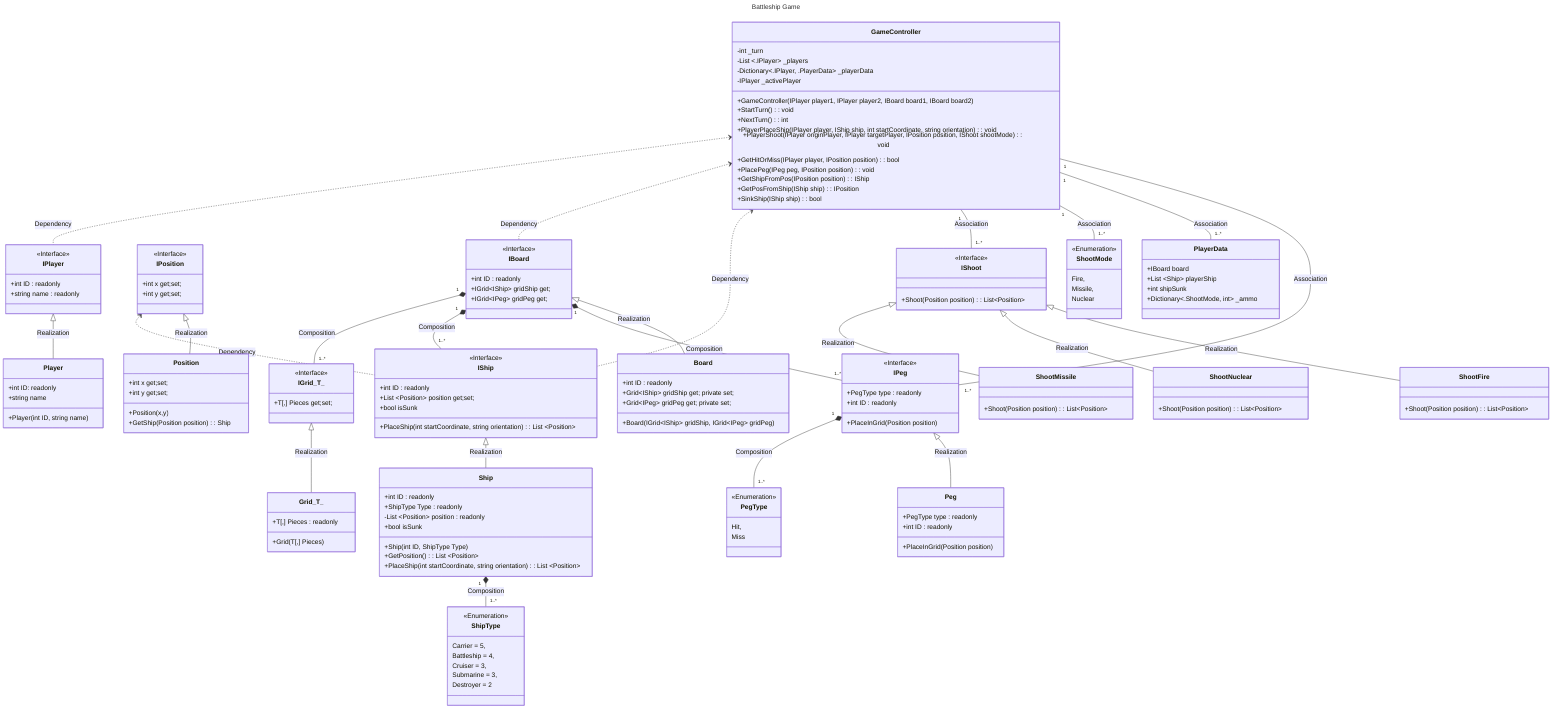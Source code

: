 ---
title: Battleship Game
---
%% Created by: Gracia Masengi

classDiagram
    Ship "1" *-- "1..*" ShipType : Composition
    IPeg "1" *-- "1..*" PegType : Composition

    IBoard "1" *-- "1..*" IGrid_T_ : Composition
    IBoard "1" *-- "1..*" IShip : Composition
    IBoard "1" *-- "1..*" IPeg : Composition
    
    IPosition <.. IShip : Dependency

    GameController <.. IPlayer : Dependency
    GameController <.. IBoard : Dependency
    GameController <.. IShip : Dependency
    GameController "1" -- "1..*" IShoot : Association
    GameController "1" -- "1..*" ShootMode : Association
    GameController "1" -- "1..*" PlayerData : Association
    GameController "1" -- "1..*" IPeg : Association

    IShoot <|-- ShootMissile : Realization
    IShoot <|-- ShootNuclear : Realization
    IShoot <|-- ShootFire : Realization

    IPosition <|-- Position : Realization
    IGrid_T_ <|-- Grid_T_ : Realization
    IPlayer <|-- Player : Realization
    IBoard <|-- Board : Realization
    IShip <|-- Ship : Realization
    IPeg <|-- Peg : Realization


class IBoard{
    <<Interface>>
    +int ID : readonly
    +IGrid~IShip~ gridShip get;
    +IGrid~IPeg~ gridPeg get;
}

class IGrid_T_{
    <<Interface>>
    +T[,] Pieces get;set;
}

class IPosition{
    <<Interface>>
    +int x get;set;
    +int y get;set;
}

class IShip{
    <<Interface>>
    +int ID : readonly 
    +List ~Position~ position get;set;
    +bool isSunk

    +PlaceShip(int startCoordinate, string orientation) : List ~Position~
}

class IPeg{
    <<Interface>>
    +PegType type : readonly
    +int ID : readonly
    +PlaceInGrid(Position position)
}

class IPlayer{
    <<Interface>>
    +int ID : readonly
    +string name : readonly
}

class IShoot{
    <<Interface>>
    +Shoot(Position position) : List~Position~
}

class Board{
    +int ID : readonly
    +Grid~IShip~ gridShip get; private set;
    +Grid~IPeg~ gridPeg get; private set;

    +Board(IGrid~IShip~ gridShip, IGrid~IPeg~ gridPeg)
}

class Grid_T_{
    +T[,] Pieces : readonly
    +Grid(T[,] Pieces)
}

class Position{
    +int x get;set;
    +int y get;set;
    +Position(x,y)  
    +GetShip(Position position) : Ship
}

class Ship{
    +int ID : readonly 
    +ShipType Type : readonly
    -List ~Position~ position : readonly
    +bool isSunk
    +Ship(int ID, ShipType Type)
    +GetPosition() : List ~Position~
    +PlaceShip(int startCoordinate, string orientation) : List ~Position~
}

class ShipType {
    <<Enumeration>>
    Carrier = 5,
    Battleship = 4,
    Cruiser = 3,
    Submarine = 3,
    Destroyer = 2
}

class Peg{
    +PegType type : readonly
    +int ID : readonly
    +PlaceInGrid(Position position)
}

class PegType{
    <<Enumeration>>
    Hit,
    Miss
}

class Player{
    +int ID: readonly
    +string name

    +Player(int ID, string name)
  }

class PlayerData{
    +IBoard board 
    +List ~Ship~ playerShip 
    +int shipSunk
    +Dictionary<.ShootMode, int> _ammo
}

class ShootFire{
    +Shoot(Position position) : List~Position~
}

class ShootMissile{
    +Shoot(Position position) : List~Position~
}

class ShootNuclear{
    +Shoot(Position position) : List~Position~
}

class ShootMode{
    <<Enumeration>>
    Fire, 
    Missile,
    Nuclear
}

class GameController{
    -int _turn
    -List <.IPlayer> _players
    -Dictionary<.IPlayer, .PlayerData> _playerData
    -IPlayer _activePlayer
   
    +GameController(IPlayer player1, IPlayer player2, IBoard board1, IBoard board2)
    +StartTurn() : void
    +NextTurn() : int
    +PlayerPlaceShip(IPlayer player, IShip ship, int startCoordinate, string orientation) : void
    +PlayerShoot(IPlayer originPlayer, IPlayer targetPlayer, IPosition position, IShoot shootMode) : void
    +GetHitOrMiss(IPlayer player, IPosition position) : bool
    +PlacePeg(IPeg peg, IPosition position) : void
    +GetShipFromPos(IPosition position) : IShip
    +GetPosFromShip(IShip ship) : IPosition
    +SinkShip(IShip ship) : bool
}